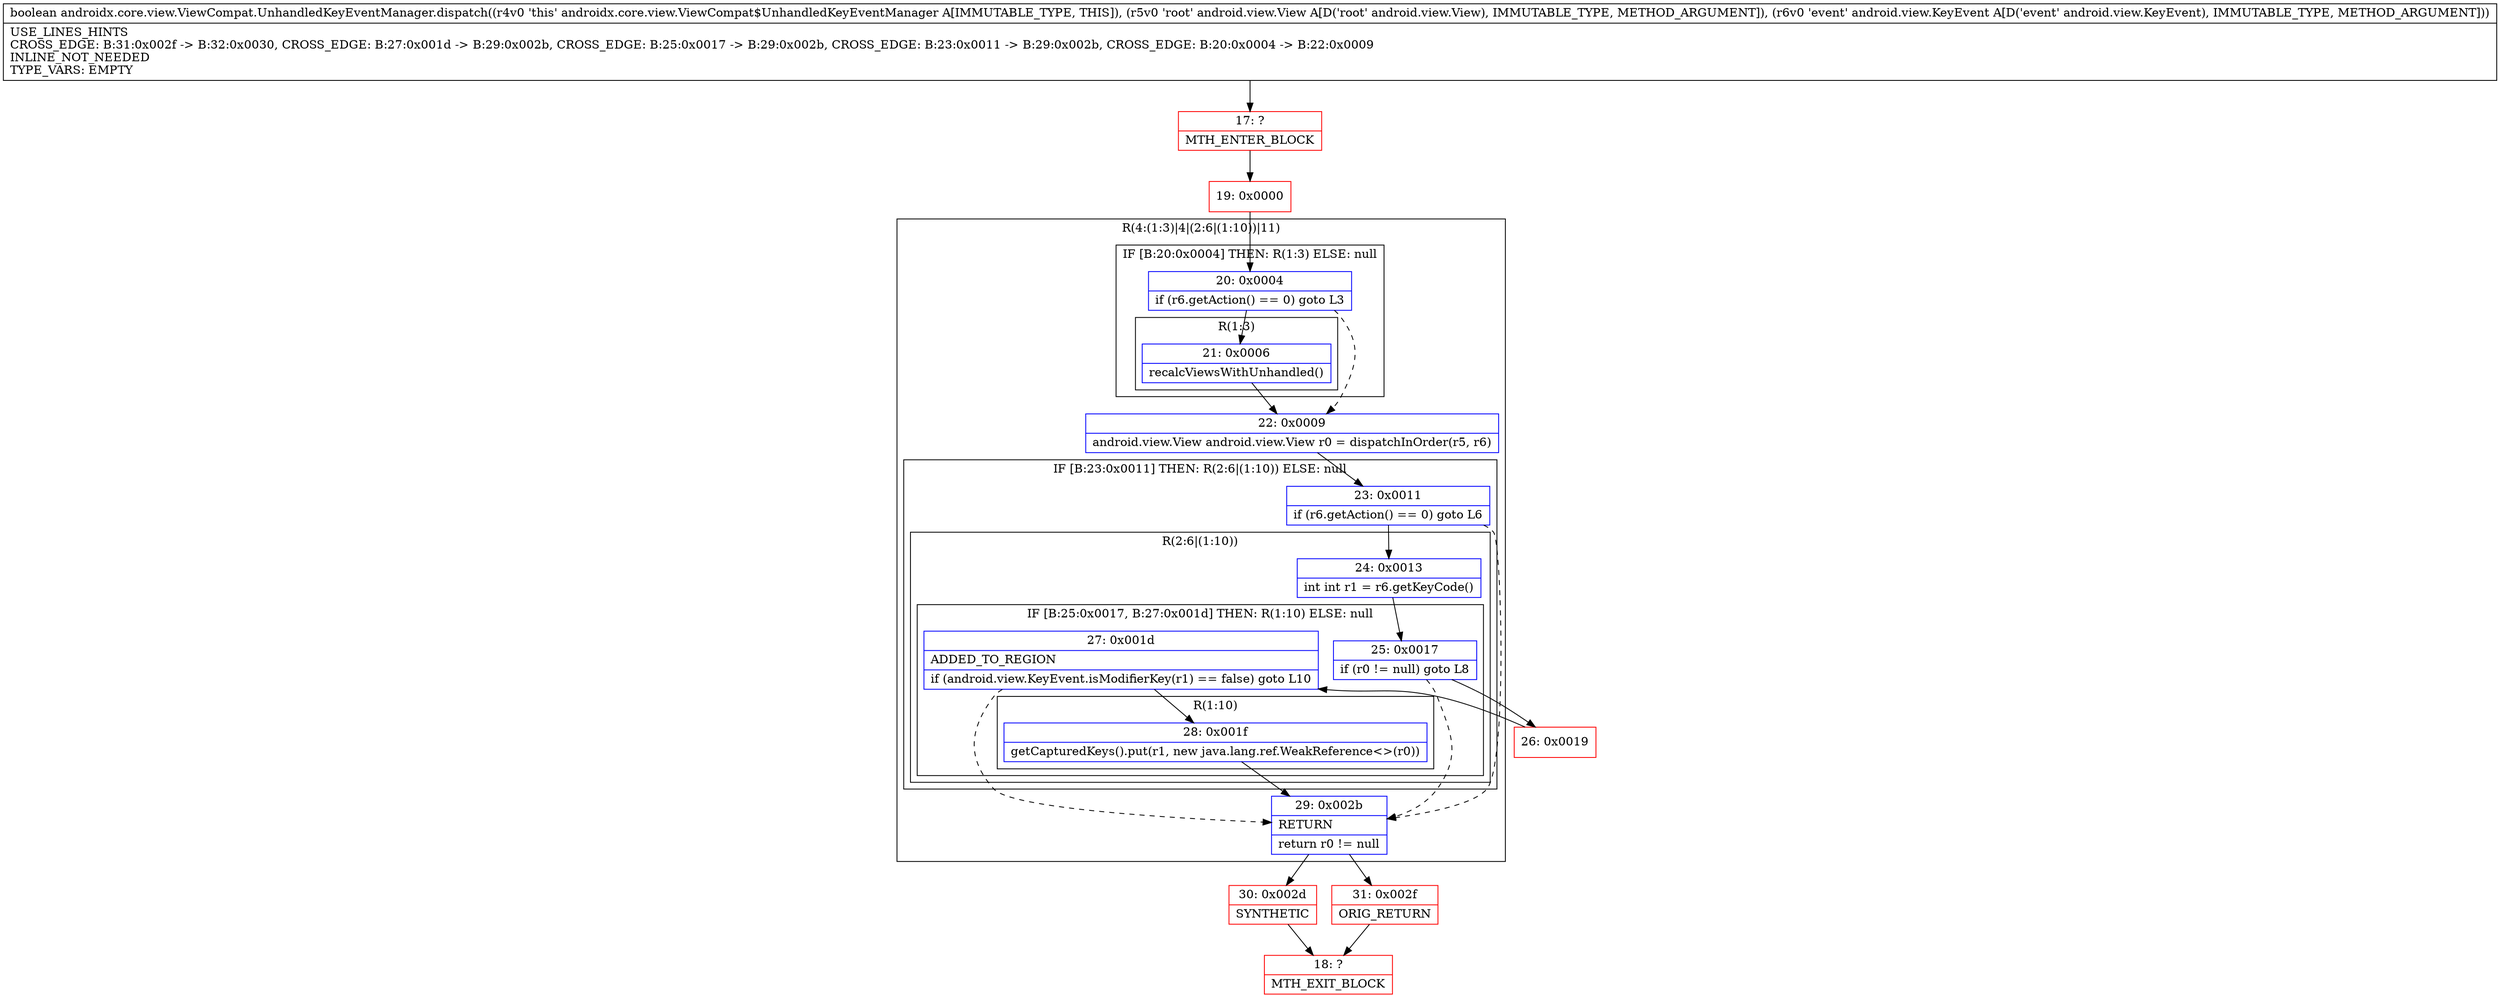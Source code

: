 digraph "CFG forandroidx.core.view.ViewCompat.UnhandledKeyEventManager.dispatch(Landroid\/view\/View;Landroid\/view\/KeyEvent;)Z" {
subgraph cluster_Region_1371417511 {
label = "R(4:(1:3)|4|(2:6|(1:10))|11)";
node [shape=record,color=blue];
subgraph cluster_IfRegion_1989024390 {
label = "IF [B:20:0x0004] THEN: R(1:3) ELSE: null";
node [shape=record,color=blue];
Node_20 [shape=record,label="{20\:\ 0x0004|if (r6.getAction() == 0) goto L3\l}"];
subgraph cluster_Region_894763250 {
label = "R(1:3)";
node [shape=record,color=blue];
Node_21 [shape=record,label="{21\:\ 0x0006|recalcViewsWithUnhandled()\l}"];
}
}
Node_22 [shape=record,label="{22\:\ 0x0009|android.view.View android.view.View r0 = dispatchInOrder(r5, r6)\l}"];
subgraph cluster_IfRegion_952500918 {
label = "IF [B:23:0x0011] THEN: R(2:6|(1:10)) ELSE: null";
node [shape=record,color=blue];
Node_23 [shape=record,label="{23\:\ 0x0011|if (r6.getAction() == 0) goto L6\l}"];
subgraph cluster_Region_1819262326 {
label = "R(2:6|(1:10))";
node [shape=record,color=blue];
Node_24 [shape=record,label="{24\:\ 0x0013|int int r1 = r6.getKeyCode()\l}"];
subgraph cluster_IfRegion_1183825111 {
label = "IF [B:25:0x0017, B:27:0x001d] THEN: R(1:10) ELSE: null";
node [shape=record,color=blue];
Node_25 [shape=record,label="{25\:\ 0x0017|if (r0 != null) goto L8\l}"];
Node_27 [shape=record,label="{27\:\ 0x001d|ADDED_TO_REGION\l|if (android.view.KeyEvent.isModifierKey(r1) == false) goto L10\l}"];
subgraph cluster_Region_102572550 {
label = "R(1:10)";
node [shape=record,color=blue];
Node_28 [shape=record,label="{28\:\ 0x001f|getCapturedKeys().put(r1, new java.lang.ref.WeakReference\<\>(r0))\l}"];
}
}
}
}
Node_29 [shape=record,label="{29\:\ 0x002b|RETURN\l|return r0 != null\l}"];
}
Node_17 [shape=record,color=red,label="{17\:\ ?|MTH_ENTER_BLOCK\l}"];
Node_19 [shape=record,color=red,label="{19\:\ 0x0000}"];
Node_26 [shape=record,color=red,label="{26\:\ 0x0019}"];
Node_30 [shape=record,color=red,label="{30\:\ 0x002d|SYNTHETIC\l}"];
Node_18 [shape=record,color=red,label="{18\:\ ?|MTH_EXIT_BLOCK\l}"];
Node_31 [shape=record,color=red,label="{31\:\ 0x002f|ORIG_RETURN\l}"];
MethodNode[shape=record,label="{boolean androidx.core.view.ViewCompat.UnhandledKeyEventManager.dispatch((r4v0 'this' androidx.core.view.ViewCompat$UnhandledKeyEventManager A[IMMUTABLE_TYPE, THIS]), (r5v0 'root' android.view.View A[D('root' android.view.View), IMMUTABLE_TYPE, METHOD_ARGUMENT]), (r6v0 'event' android.view.KeyEvent A[D('event' android.view.KeyEvent), IMMUTABLE_TYPE, METHOD_ARGUMENT]))  | USE_LINES_HINTS\lCROSS_EDGE: B:31:0x002f \-\> B:32:0x0030, CROSS_EDGE: B:27:0x001d \-\> B:29:0x002b, CROSS_EDGE: B:25:0x0017 \-\> B:29:0x002b, CROSS_EDGE: B:23:0x0011 \-\> B:29:0x002b, CROSS_EDGE: B:20:0x0004 \-\> B:22:0x0009\lINLINE_NOT_NEEDED\lTYPE_VARS: EMPTY\l}"];
MethodNode -> Node_17;Node_20 -> Node_21;
Node_20 -> Node_22[style=dashed];
Node_21 -> Node_22;
Node_22 -> Node_23;
Node_23 -> Node_24;
Node_23 -> Node_29[style=dashed];
Node_24 -> Node_25;
Node_25 -> Node_26;
Node_25 -> Node_29[style=dashed];
Node_27 -> Node_28;
Node_27 -> Node_29[style=dashed];
Node_28 -> Node_29;
Node_29 -> Node_30;
Node_29 -> Node_31;
Node_17 -> Node_19;
Node_19 -> Node_20;
Node_26 -> Node_27;
Node_30 -> Node_18;
Node_31 -> Node_18;
}

